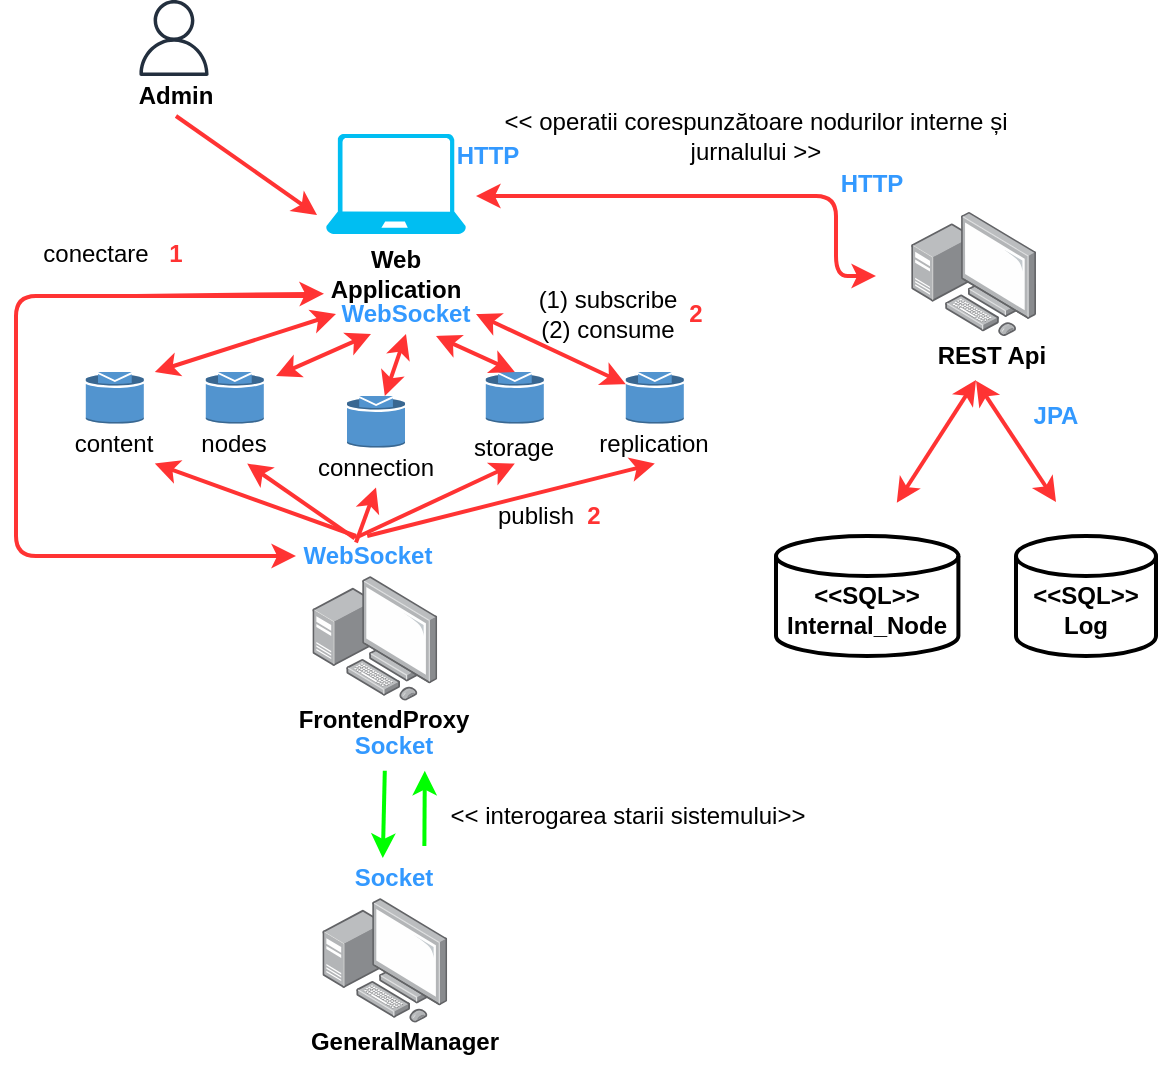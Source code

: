 <mxfile version="14.6.13" type="device"><diagram id="_V7-SiWRqN3R7Koynx4e" name="Pagina-1"><mxGraphModel dx="1422" dy="832" grid="1" gridSize="10" guides="1" tooltips="1" connect="1" arrows="1" fold="1" page="1" pageScale="1" pageWidth="1169" pageHeight="827" math="0" shadow="0"><root><mxCell id="0"/><mxCell id="1" parent="0"/><mxCell id="jHizK3VEyP8ZVDnMUa7j-1" value="" style="verticalLabelPosition=bottom;html=1;verticalAlign=top;align=center;strokeColor=none;fillColor=#00BEF2;shape=mxgraph.azure.laptop;pointerEvents=1;" parent="1" vertex="1"><mxGeometry x="275" y="159" width="70" height="50" as="geometry"/></mxCell><mxCell id="jHizK3VEyP8ZVDnMUa7j-4" value="&lt;b&gt;Web Application&lt;br&gt;&lt;/b&gt;" style="text;html=1;strokeColor=none;fillColor=none;align=center;verticalAlign=middle;whiteSpace=wrap;rounded=0;" parent="1" vertex="1"><mxGeometry x="270" y="219" width="80" height="20" as="geometry"/></mxCell><mxCell id="jHizK3VEyP8ZVDnMUa7j-6" value="" style="endArrow=classic;html=1;entryX=-0.064;entryY=0.81;entryDx=0;entryDy=0;entryPerimeter=0;strokeWidth=2;strokeColor=#FF3333;exitX=0.5;exitY=1;exitDx=0;exitDy=0;" parent="1" target="jHizK3VEyP8ZVDnMUa7j-1" edge="1" source="jHizK3VEyP8ZVDnMUa7j-3"><mxGeometry width="50" height="50" relative="1" as="geometry"><mxPoint x="120" y="150" as="sourcePoint"/><mxPoint x="181" y="230" as="targetPoint"/></mxGeometry></mxCell><mxCell id="jHizK3VEyP8ZVDnMUa7j-8" value="" style="points=[];aspect=fixed;html=1;align=center;shadow=0;dashed=0;image;image=img/lib/allied_telesis/computer_and_terminals/Personal_Computer_with_Server.svg;" parent="1" vertex="1"><mxGeometry x="567.6" y="197.8" width="62.4" height="62.4" as="geometry"/></mxCell><mxCell id="jHizK3VEyP8ZVDnMUa7j-11" value="&lt;b&gt;&lt;br&gt;&amp;lt;&amp;lt;SQL&amp;gt;&amp;gt;&lt;br&gt;Internal_Node&lt;br&gt;&lt;/b&gt;" style="strokeWidth=2;html=1;shape=mxgraph.flowchart.database;whiteSpace=wrap;" parent="1" vertex="1"><mxGeometry x="500" y="360" width="91.2" height="60" as="geometry"/></mxCell><mxCell id="jHizK3VEyP8ZVDnMUa7j-20" value="" style="points=[];aspect=fixed;html=1;align=center;shadow=0;dashed=0;image;image=img/lib/allied_telesis/computer_and_terminals/Personal_Computer_with_Server.svg;" parent="1" vertex="1"><mxGeometry x="268.2" y="380" width="62.4" height="62.4" as="geometry"/></mxCell><mxCell id="jHizK3VEyP8ZVDnMUa7j-21" value="&lt;b&gt;FrontendProxy&lt;br&gt;&lt;/b&gt;" style="text;html=1;strokeColor=none;fillColor=none;align=center;verticalAlign=middle;whiteSpace=wrap;rounded=0;" parent="1" vertex="1"><mxGeometry x="264.4" y="442.4" width="80" height="20" as="geometry"/></mxCell><mxCell id="I1lBsEEtkXSJChIl9wJr-1" value="" style="group" parent="1" vertex="1" connectable="0"><mxGeometry x="180" y="92" width="40" height="58" as="geometry"/></mxCell><mxCell id="jHizK3VEyP8ZVDnMUa7j-2" value="" style="outlineConnect=0;fontColor=#232F3E;gradientColor=none;fillColor=#232F3E;strokeColor=none;dashed=0;verticalLabelPosition=bottom;verticalAlign=top;align=center;html=1;fontSize=12;fontStyle=0;aspect=fixed;pointerEvents=1;shape=mxgraph.aws4.user;" parent="I1lBsEEtkXSJChIl9wJr-1" vertex="1"><mxGeometry width="38" height="38" as="geometry"/></mxCell><mxCell id="jHizK3VEyP8ZVDnMUa7j-3" value="&lt;b&gt;Admin&lt;/b&gt;" style="text;html=1;strokeColor=none;fillColor=none;align=center;verticalAlign=middle;whiteSpace=wrap;rounded=0;" parent="I1lBsEEtkXSJChIl9wJr-1" vertex="1"><mxGeometry y="38" width="40" height="20" as="geometry"/></mxCell><mxCell id="I1lBsEEtkXSJChIl9wJr-11" value="&lt;b&gt;REST Api&lt;br&gt;&lt;/b&gt;" style="text;html=1;strokeColor=none;fillColor=none;align=center;verticalAlign=middle;whiteSpace=wrap;rounded=0;" parent="1" vertex="1"><mxGeometry x="567.6" y="260.2" width="80" height="20" as="geometry"/></mxCell><mxCell id="I1lBsEEtkXSJChIl9wJr-13" value="&amp;lt;&amp;lt; operatii corespunzătoare nodurilor interne și &lt;br&gt;jurnalului &amp;gt;&amp;gt;" style="text;html=1;strokeColor=none;fillColor=none;align=center;verticalAlign=middle;whiteSpace=wrap;rounded=0;" parent="1" vertex="1"><mxGeometry x="350" y="150" width="280" height="20" as="geometry"/></mxCell><mxCell id="I1lBsEEtkXSJChIl9wJr-14" value="" style="endArrow=classic;startArrow=classic;html=1;strokeWidth=2;strokeColor=#FF3333;" parent="1" edge="1"><mxGeometry width="50" height="50" relative="1" as="geometry"><mxPoint x="350" y="190" as="sourcePoint"/><mxPoint x="550" y="230" as="targetPoint"/><Array as="points"><mxPoint x="530" y="190"/><mxPoint x="530" y="230"/></Array></mxGeometry></mxCell><mxCell id="I1lBsEEtkXSJChIl9wJr-15" value="&lt;b&gt;&lt;br&gt;&amp;lt;&amp;lt;SQL&amp;gt;&amp;gt;&lt;br&gt;Log&lt;br&gt;&lt;/b&gt;" style="strokeWidth=2;html=1;shape=mxgraph.flowchart.database;whiteSpace=wrap;" parent="1" vertex="1"><mxGeometry x="620" y="360" width="70" height="60" as="geometry"/></mxCell><mxCell id="I1lBsEEtkXSJChIl9wJr-16" value="" style="endArrow=classic;startArrow=classic;html=1;strokeWidth=2;strokeColor=#FF3333;" parent="1" edge="1"><mxGeometry width="50" height="50" relative="1" as="geometry"><mxPoint x="560.4" y="343.4" as="sourcePoint"/><mxPoint x="600" y="282" as="targetPoint"/></mxGeometry></mxCell><mxCell id="I1lBsEEtkXSJChIl9wJr-17" value="" style="endArrow=classic;startArrow=classic;html=1;strokeWidth=2;strokeColor=#FF3333;" parent="1" edge="1"><mxGeometry width="50" height="50" relative="1" as="geometry"><mxPoint x="640" y="343" as="sourcePoint"/><mxPoint x="600.0" y="282.4" as="targetPoint"/></mxGeometry></mxCell><mxCell id="I1lBsEEtkXSJChIl9wJr-19" value="" style="points=[];aspect=fixed;html=1;align=center;shadow=0;dashed=0;image;image=img/lib/allied_telesis/computer_and_terminals/Personal_Computer_with_Server.svg;" parent="1" vertex="1"><mxGeometry x="273.2" y="541" width="62.4" height="62.4" as="geometry"/></mxCell><mxCell id="I1lBsEEtkXSJChIl9wJr-22" value="&lt;b&gt;GeneralManager&lt;br&gt;&lt;/b&gt;" style="text;html=1;strokeColor=none;fillColor=none;align=center;verticalAlign=middle;whiteSpace=wrap;rounded=0;" parent="1" vertex="1"><mxGeometry x="264.4" y="603.4" width="101.2" height="20" as="geometry"/></mxCell><mxCell id="I1lBsEEtkXSJChIl9wJr-29" value="" style="endArrow=classic;html=1;strokeColor=#00FF00;strokeWidth=2;exitX=0.5;exitY=1;exitDx=0;exitDy=0;" parent="1" edge="1"><mxGeometry width="50" height="50" relative="1" as="geometry"><mxPoint x="304.4" y="477.4" as="sourcePoint"/><mxPoint x="303.4" y="521" as="targetPoint"/></mxGeometry></mxCell><mxCell id="I1lBsEEtkXSJChIl9wJr-35" value="" style="endArrow=classic;html=1;strokeColor=#00FF00;strokeWidth=2;exitX=0.5;exitY=1;exitDx=0;exitDy=0;entryX=0.75;entryY=1;entryDx=0;entryDy=0;" parent="1" edge="1"><mxGeometry width="50" height="50" relative="1" as="geometry"><mxPoint x="324.19" y="515.0" as="sourcePoint"/><mxPoint x="324.4" y="477.4" as="targetPoint"/></mxGeometry></mxCell><mxCell id="I1lBsEEtkXSJChIl9wJr-38" value="&lt;font color=&quot;#3399ff&quot;&gt;&lt;b&gt;HTTP&lt;/b&gt;&lt;/font&gt;" style="text;html=1;strokeColor=none;fillColor=none;align=center;verticalAlign=middle;whiteSpace=wrap;rounded=0;" parent="1" vertex="1"><mxGeometry x="336.2" y="160" width="40" height="20" as="geometry"/></mxCell><mxCell id="I1lBsEEtkXSJChIl9wJr-39" value="&lt;font color=&quot;#3399ff&quot;&gt;&lt;b&gt;HTTP&lt;/b&gt;&lt;/font&gt;" style="text;html=1;strokeColor=none;fillColor=none;align=center;verticalAlign=middle;whiteSpace=wrap;rounded=0;" parent="1" vertex="1"><mxGeometry x="527.6" y="174" width="40" height="20" as="geometry"/></mxCell><mxCell id="I1lBsEEtkXSJChIl9wJr-40" value="&lt;font color=&quot;#3399ff&quot;&gt;&lt;b&gt;JPA&lt;/b&gt;&lt;/font&gt;" style="text;html=1;strokeColor=none;fillColor=none;align=center;verticalAlign=middle;whiteSpace=wrap;rounded=0;" parent="1" vertex="1"><mxGeometry x="620" y="290" width="40" height="20" as="geometry"/></mxCell><mxCell id="I1lBsEEtkXSJChIl9wJr-42" value="&lt;font color=&quot;#3399ff&quot;&gt;&lt;b&gt;WebSocket&lt;/b&gt;&lt;/font&gt;" style="text;html=1;strokeColor=none;fillColor=none;align=center;verticalAlign=middle;whiteSpace=wrap;rounded=0;" parent="1" vertex="1"><mxGeometry x="280" y="239" width="70" height="20" as="geometry"/></mxCell><mxCell id="I1lBsEEtkXSJChIl9wJr-44" value="&lt;font color=&quot;#3399ff&quot;&gt;&lt;b&gt;Socket&lt;/b&gt;&lt;/font&gt;" style="text;html=1;strokeColor=none;fillColor=none;align=center;verticalAlign=middle;whiteSpace=wrap;rounded=0;" parent="1" vertex="1"><mxGeometry x="289.4" y="455" width="40" height="20" as="geometry"/></mxCell><mxCell id="I1lBsEEtkXSJChIl9wJr-45" value="&lt;font color=&quot;#3399ff&quot;&gt;&lt;b&gt;Socket&lt;/b&gt;&lt;/font&gt;" style="text;html=1;strokeColor=none;fillColor=none;align=center;verticalAlign=middle;whiteSpace=wrap;rounded=0;" parent="1" vertex="1"><mxGeometry x="289.4" y="521" width="40" height="20" as="geometry"/></mxCell><mxCell id="I1lBsEEtkXSJChIl9wJr-46" value="&lt;font color=&quot;#3399ff&quot;&gt;&lt;b&gt;WebSocket&lt;/b&gt;&lt;/font&gt;" style="text;html=1;strokeColor=none;fillColor=none;align=center;verticalAlign=middle;whiteSpace=wrap;rounded=0;" parent="1" vertex="1"><mxGeometry x="260.6" y="360" width="70" height="20" as="geometry"/></mxCell><mxCell id="I1lBsEEtkXSJChIl9wJr-47" value="conectare" style="text;html=1;strokeColor=none;fillColor=none;align=center;verticalAlign=middle;whiteSpace=wrap;rounded=0;" parent="1" vertex="1"><mxGeometry x="140" y="209" width="40" height="20" as="geometry"/></mxCell><mxCell id="I1lBsEEtkXSJChIl9wJr-48" value="&lt;b&gt;&lt;font color=&quot;#ff3333&quot;&gt;1&lt;/font&gt;&lt;/b&gt;" style="text;html=1;strokeColor=none;fillColor=none;align=center;verticalAlign=middle;whiteSpace=wrap;rounded=0;" parent="1" vertex="1"><mxGeometry x="180" y="209" width="40" height="20" as="geometry"/></mxCell><mxCell id="I1lBsEEtkXSJChIl9wJr-50" value="&amp;lt;&amp;lt; interogarea starii sistemului&amp;gt;&amp;gt;" style="text;html=1;strokeColor=none;fillColor=none;align=center;verticalAlign=middle;whiteSpace=wrap;rounded=0;" parent="1" vertex="1"><mxGeometry x="336.2" y="490" width="180" height="20" as="geometry"/></mxCell><mxCell id="I1lBsEEtkXSJChIl9wJr-59" value="" style="group" parent="1" vertex="1" connectable="0"><mxGeometry x="149.4" y="278" width="40" height="45.8" as="geometry"/></mxCell><mxCell id="I1lBsEEtkXSJChIl9wJr-51" value="" style="outlineConnect=0;dashed=0;verticalLabelPosition=bottom;verticalAlign=top;align=center;html=1;shape=mxgraph.aws3.topic;fillColor=#5294CF;gradientColor=none;" parent="I1lBsEEtkXSJChIl9wJr-59" vertex="1"><mxGeometry x="5.5" width="29" height="25.8" as="geometry"/></mxCell><mxCell id="I1lBsEEtkXSJChIl9wJr-52" value="content" style="text;html=1;strokeColor=none;fillColor=none;align=center;verticalAlign=middle;whiteSpace=wrap;rounded=0;" parent="I1lBsEEtkXSJChIl9wJr-59" vertex="1"><mxGeometry y="25.8" width="40" height="20" as="geometry"/></mxCell><mxCell id="I1lBsEEtkXSJChIl9wJr-60" value="" style="group" parent="1" vertex="1" connectable="0"><mxGeometry x="209.4" y="278" width="40" height="45.8" as="geometry"/></mxCell><mxCell id="I1lBsEEtkXSJChIl9wJr-61" value="" style="outlineConnect=0;dashed=0;verticalLabelPosition=bottom;verticalAlign=top;align=center;html=1;shape=mxgraph.aws3.topic;fillColor=#5294CF;gradientColor=none;" parent="I1lBsEEtkXSJChIl9wJr-60" vertex="1"><mxGeometry x="5.5" width="29" height="25.8" as="geometry"/></mxCell><mxCell id="I1lBsEEtkXSJChIl9wJr-62" value="nodes" style="text;html=1;strokeColor=none;fillColor=none;align=center;verticalAlign=middle;whiteSpace=wrap;rounded=0;" parent="I1lBsEEtkXSJChIl9wJr-60" vertex="1"><mxGeometry y="25.8" width="40" height="20" as="geometry"/></mxCell><mxCell id="I1lBsEEtkXSJChIl9wJr-63" value="" style="group" parent="1" vertex="1" connectable="0"><mxGeometry x="349.4" y="278" width="40" height="45.8" as="geometry"/></mxCell><mxCell id="I1lBsEEtkXSJChIl9wJr-64" value="" style="outlineConnect=0;dashed=0;verticalLabelPosition=bottom;verticalAlign=top;align=center;html=1;shape=mxgraph.aws3.topic;fillColor=#5294CF;gradientColor=none;" parent="I1lBsEEtkXSJChIl9wJr-63" vertex="1"><mxGeometry x="5.5" width="29" height="25.8" as="geometry"/></mxCell><mxCell id="I1lBsEEtkXSJChIl9wJr-65" value="storage" style="text;html=1;strokeColor=none;fillColor=none;align=center;verticalAlign=middle;whiteSpace=wrap;rounded=0;" parent="I1lBsEEtkXSJChIl9wJr-63" vertex="1"><mxGeometry y="30" width="40" height="15.8" as="geometry"/></mxCell><mxCell id="I1lBsEEtkXSJChIl9wJr-66" value="" style="group" parent="1" vertex="1" connectable="0"><mxGeometry x="419.4" y="278" width="40" height="45.8" as="geometry"/></mxCell><mxCell id="I1lBsEEtkXSJChIl9wJr-67" value="" style="outlineConnect=0;dashed=0;verticalLabelPosition=bottom;verticalAlign=top;align=center;html=1;shape=mxgraph.aws3.topic;fillColor=#5294CF;gradientColor=none;" parent="I1lBsEEtkXSJChIl9wJr-66" vertex="1"><mxGeometry x="5.5" width="29" height="25.8" as="geometry"/></mxCell><mxCell id="I1lBsEEtkXSJChIl9wJr-68" value="replication" style="text;html=1;strokeColor=none;fillColor=none;align=center;verticalAlign=middle;whiteSpace=wrap;rounded=0;" parent="I1lBsEEtkXSJChIl9wJr-66" vertex="1"><mxGeometry y="25.8" width="40" height="20" as="geometry"/></mxCell><mxCell id="I1lBsEEtkXSJChIl9wJr-69" value="" style="group" parent="1" vertex="1" connectable="0"><mxGeometry x="280" y="290.0" width="40" height="45.8" as="geometry"/></mxCell><mxCell id="I1lBsEEtkXSJChIl9wJr-70" value="" style="outlineConnect=0;dashed=0;verticalLabelPosition=bottom;verticalAlign=top;align=center;html=1;shape=mxgraph.aws3.topic;fillColor=#5294CF;gradientColor=none;" parent="I1lBsEEtkXSJChIl9wJr-69" vertex="1"><mxGeometry x="5.5" width="29" height="25.8" as="geometry"/></mxCell><mxCell id="I1lBsEEtkXSJChIl9wJr-71" value="connection" style="text;html=1;strokeColor=none;fillColor=none;align=center;verticalAlign=middle;whiteSpace=wrap;rounded=0;" parent="I1lBsEEtkXSJChIl9wJr-69" vertex="1"><mxGeometry y="25.8" width="40" height="20" as="geometry"/></mxCell><mxCell id="I1lBsEEtkXSJChIl9wJr-72" value="" style="endArrow=classic;html=1;strokeColor=#FF3333;strokeWidth=2;" parent="1" edge="1"><mxGeometry width="50" height="50" relative="1" as="geometry"><mxPoint x="265" y="240" as="sourcePoint"/><mxPoint x="260" y="370" as="targetPoint"/><Array as="points"><mxPoint x="120" y="240"/><mxPoint x="120" y="370"/><mxPoint x="240" y="370"/></Array></mxGeometry></mxCell><mxCell id="I1lBsEEtkXSJChIl9wJr-73" value="" style="endArrow=classic;html=1;strokeColor=#FF3333;strokeWidth=2;entryX=1;entryY=1;entryDx=0;entryDy=0;" parent="1" target="I1lBsEEtkXSJChIl9wJr-52" edge="1"><mxGeometry width="50" height="50" relative="1" as="geometry"><mxPoint x="290" y="360" as="sourcePoint"/><mxPoint x="340" y="310" as="targetPoint"/></mxGeometry></mxCell><mxCell id="I1lBsEEtkXSJChIl9wJr-74" value="" style="endArrow=classic;html=1;strokeColor=#FF3333;strokeWidth=2;entryX=1;entryY=1;entryDx=0;entryDy=0;exitX=0.411;exitY=0.059;exitDx=0;exitDy=0;exitPerimeter=0;" parent="1" source="I1lBsEEtkXSJChIl9wJr-46" edge="1"><mxGeometry width="50" height="50" relative="1" as="geometry"><mxPoint x="336.2" y="360" as="sourcePoint"/><mxPoint x="235.6" y="323.8" as="targetPoint"/></mxGeometry></mxCell><mxCell id="I1lBsEEtkXSJChIl9wJr-75" value="" style="endArrow=classic;html=1;strokeColor=#FF3333;strokeWidth=2;entryX=0.5;entryY=1;entryDx=0;entryDy=0;exitX=0.42;exitY=0.162;exitDx=0;exitDy=0;exitPerimeter=0;" parent="1" source="I1lBsEEtkXSJChIl9wJr-46" target="I1lBsEEtkXSJChIl9wJr-71" edge="1"><mxGeometry width="50" height="50" relative="1" as="geometry"><mxPoint x="310" y="380" as="sourcePoint"/><mxPoint x="209.4" y="343.8" as="targetPoint"/></mxGeometry></mxCell><mxCell id="I1lBsEEtkXSJChIl9wJr-76" value="" style="endArrow=classic;html=1;strokeColor=#FF3333;strokeWidth=2;entryX=0.5;entryY=1;entryDx=0;entryDy=0;exitX=0.415;exitY=0.05;exitDx=0;exitDy=0;exitPerimeter=0;" parent="1" source="I1lBsEEtkXSJChIl9wJr-46" target="I1lBsEEtkXSJChIl9wJr-65" edge="1"><mxGeometry width="50" height="50" relative="1" as="geometry"><mxPoint x="320" y="390" as="sourcePoint"/><mxPoint x="219.4" y="353.8" as="targetPoint"/></mxGeometry></mxCell><mxCell id="I1lBsEEtkXSJChIl9wJr-77" value="" style="endArrow=classic;html=1;strokeColor=#FF3333;strokeWidth=2;entryX=0.5;entryY=1;entryDx=0;entryDy=0;exitX=0.5;exitY=0;exitDx=0;exitDy=0;" parent="1" source="I1lBsEEtkXSJChIl9wJr-46" target="I1lBsEEtkXSJChIl9wJr-68" edge="1"><mxGeometry width="50" height="50" relative="1" as="geometry"><mxPoint x="330" y="400" as="sourcePoint"/><mxPoint x="229.4" y="363.8" as="targetPoint"/></mxGeometry></mxCell><mxCell id="I1lBsEEtkXSJChIl9wJr-78" value="publish" style="text;html=1;strokeColor=none;fillColor=none;align=center;verticalAlign=middle;whiteSpace=wrap;rounded=0;" parent="1" vertex="1"><mxGeometry x="360" y="340" width="40" height="20" as="geometry"/></mxCell><mxCell id="I1lBsEEtkXSJChIl9wJr-79" value="&lt;b&gt;&lt;font color=&quot;#ff3333&quot;&gt;2&lt;/font&gt;&lt;/b&gt;" style="text;html=1;strokeColor=none;fillColor=none;align=center;verticalAlign=middle;whiteSpace=wrap;rounded=0;" parent="1" vertex="1"><mxGeometry x="389.4" y="340" width="40" height="20" as="geometry"/></mxCell><mxCell id="I1lBsEEtkXSJChIl9wJr-82" value="" style="endArrow=classic;startArrow=classic;html=1;strokeColor=#FF3333;strokeWidth=2;entryX=0;entryY=0.5;entryDx=0;entryDy=0;" parent="1" target="I1lBsEEtkXSJChIl9wJr-42" edge="1"><mxGeometry width="50" height="50" relative="1" as="geometry"><mxPoint x="189.4" y="278" as="sourcePoint"/><mxPoint x="239.4" y="228" as="targetPoint"/></mxGeometry></mxCell><mxCell id="I1lBsEEtkXSJChIl9wJr-83" value="" style="endArrow=classic;startArrow=classic;html=1;strokeColor=#FF3333;strokeWidth=2;entryX=0.25;entryY=1;entryDx=0;entryDy=0;" parent="1" target="I1lBsEEtkXSJChIl9wJr-42" edge="1"><mxGeometry width="50" height="50" relative="1" as="geometry"><mxPoint x="250" y="280" as="sourcePoint"/><mxPoint x="310" y="260" as="targetPoint"/></mxGeometry></mxCell><mxCell id="I1lBsEEtkXSJChIl9wJr-84" value="" style="endArrow=classic;startArrow=classic;html=1;strokeColor=#FF3333;strokeWidth=2;entryX=0.5;entryY=1;entryDx=0;entryDy=0;" parent="1" source="I1lBsEEtkXSJChIl9wJr-70" target="I1lBsEEtkXSJChIl9wJr-42" edge="1"><mxGeometry width="50" height="50" relative="1" as="geometry"><mxPoint x="260" y="310" as="sourcePoint"/><mxPoint x="310" y="260" as="targetPoint"/></mxGeometry></mxCell><mxCell id="I1lBsEEtkXSJChIl9wJr-85" value="" style="endArrow=classic;startArrow=classic;html=1;strokeColor=#FF3333;strokeWidth=2;exitX=0.5;exitY=0;exitDx=0;exitDy=0;exitPerimeter=0;" parent="1" source="I1lBsEEtkXSJChIl9wJr-64" edge="1"><mxGeometry width="50" height="50" relative="1" as="geometry"><mxPoint x="260" y="310" as="sourcePoint"/><mxPoint x="330" y="260" as="targetPoint"/></mxGeometry></mxCell><mxCell id="I1lBsEEtkXSJChIl9wJr-86" value="" style="endArrow=classic;startArrow=classic;html=1;strokeColor=#FF3333;strokeWidth=2;entryX=1;entryY=0.5;entryDx=0;entryDy=0;" parent="1" source="I1lBsEEtkXSJChIl9wJr-67" target="I1lBsEEtkXSJChIl9wJr-42" edge="1"><mxGeometry width="50" height="50" relative="1" as="geometry"><mxPoint x="260" y="310" as="sourcePoint"/><mxPoint x="310" y="260" as="targetPoint"/></mxGeometry></mxCell><mxCell id="I1lBsEEtkXSJChIl9wJr-87" value="(1) subscribe (2) consume" style="text;html=1;strokeColor=none;fillColor=none;align=center;verticalAlign=middle;whiteSpace=wrap;rounded=0;" parent="1" vertex="1"><mxGeometry x="376.2" y="239" width="80" height="20" as="geometry"/></mxCell><mxCell id="I1lBsEEtkXSJChIl9wJr-88" value="&lt;b&gt;&lt;font color=&quot;#ff3333&quot;&gt;2&lt;/font&gt;&lt;/b&gt;" style="text;html=1;strokeColor=none;fillColor=none;align=center;verticalAlign=middle;whiteSpace=wrap;rounded=0;" parent="1" vertex="1"><mxGeometry x="440" y="239" width="40" height="20" as="geometry"/></mxCell><mxCell id="I1lBsEEtkXSJChIl9wJr-91" value="" style="endArrow=classic;html=1;strokeColor=#FF3333;strokeWidth=2;entryX=0.05;entryY=0.992;entryDx=0;entryDy=0;entryPerimeter=0;" parent="1" target="jHizK3VEyP8ZVDnMUa7j-4" edge="1"><mxGeometry width="50" height="50" relative="1" as="geometry"><mxPoint x="180" y="240" as="sourcePoint"/><mxPoint x="275" y="238" as="targetPoint"/></mxGeometry></mxCell></root></mxGraphModel></diagram></mxfile>